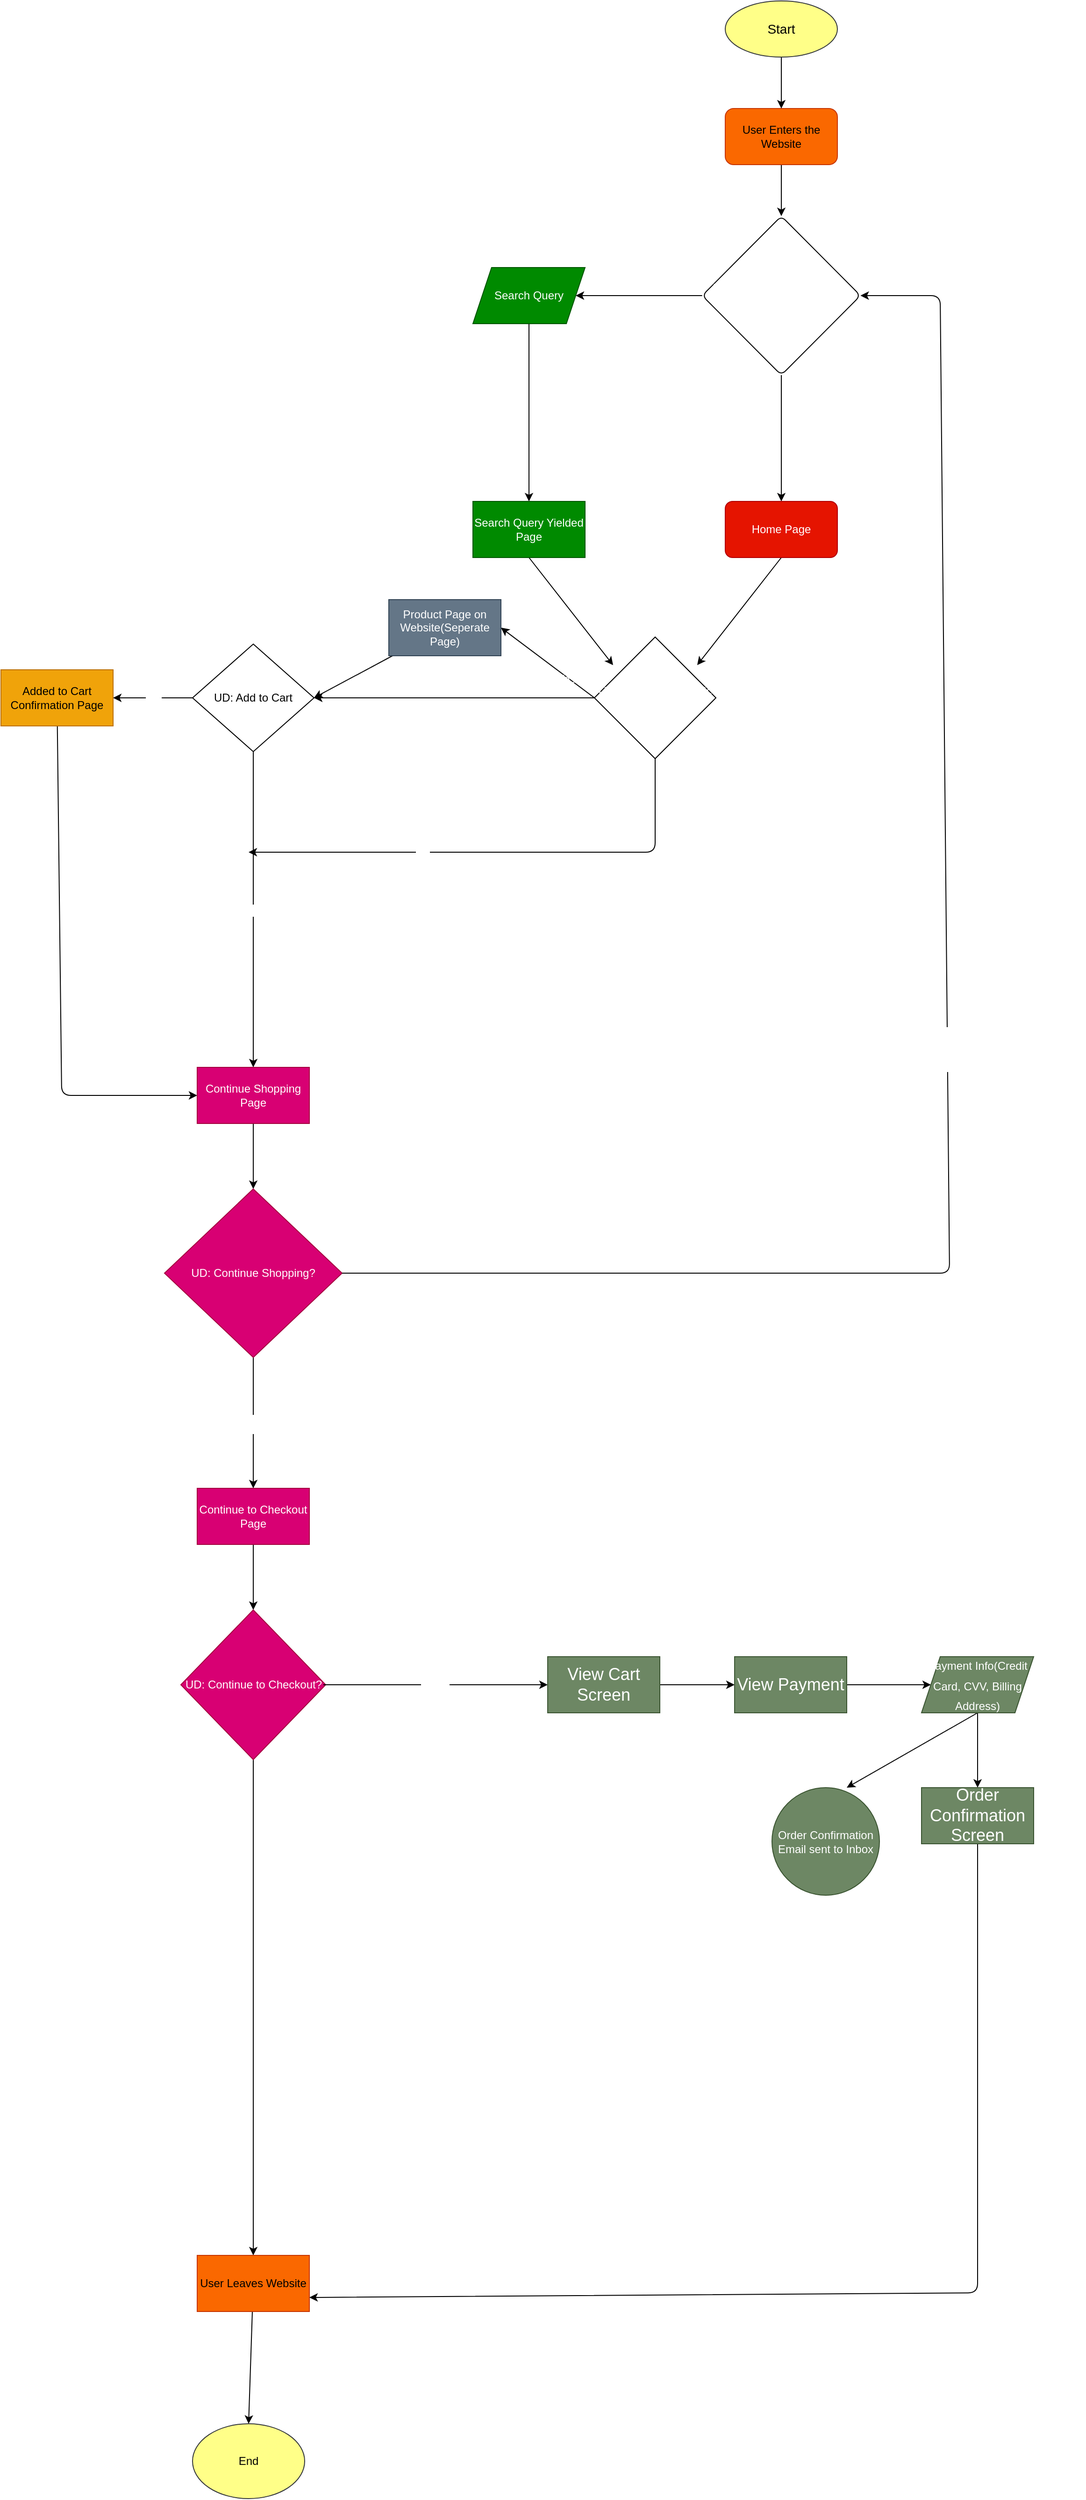 <mxfile>
    <diagram id="innCYwXkVPQivFGjWdCb" name="Page-1">
        <mxGraphModel dx="2500" dy="1617" grid="1" gridSize="10" guides="1" tooltips="1" connect="1" arrows="1" fold="1" page="1" pageScale="1" pageWidth="850" pageHeight="1100" math="0" shadow="0">
            <root>
                <mxCell id="0"/>
                <mxCell id="1" parent="0"/>
                <mxCell id="5" value="" style="edgeStyle=none;html=1;" parent="1" source="3" target="4" edge="1">
                    <mxGeometry relative="1" as="geometry"/>
                </mxCell>
                <mxCell id="3" value="User Enters the Website" style="whiteSpace=wrap;html=1;rounded=1;fillColor=#fa6800;fontColor=#000000;strokeColor=#C73500;" parent="1" vertex="1">
                    <mxGeometry x="270" y="125" width="120" height="60" as="geometry"/>
                </mxCell>
                <mxCell id="13" style="edgeStyle=none;html=1;exitX=0;exitY=0.5;exitDx=0;exitDy=0;" edge="1" parent="1" source="4">
                    <mxGeometry relative="1" as="geometry">
                        <mxPoint x="110" y="325" as="targetPoint"/>
                    </mxGeometry>
                </mxCell>
                <mxCell id="16" value="" style="edgeStyle=none;html=1;" edge="1" parent="1" source="4" target="15">
                    <mxGeometry relative="1" as="geometry"/>
                </mxCell>
                <mxCell id="4" value="&lt;div style=&quot;&quot;&gt;&lt;span style=&quot;background-color: initial;&quot;&gt;&lt;font color=&quot;#ffffff&quot; style=&quot;font-size: 14px;&quot;&gt;UD: Search for Specific Product?&lt;/font&gt;&lt;/span&gt;&lt;/div&gt;" style="rhombus;whiteSpace=wrap;html=1;rounded=1;arcSize=13;align=center;" parent="1" vertex="1">
                    <mxGeometry x="245.32" y="240" width="169.37" height="170" as="geometry"/>
                </mxCell>
                <mxCell id="10" value="Yes" style="text;html=1;strokeColor=none;fillColor=none;align=center;verticalAlign=middle;whiteSpace=wrap;rounded=0;fontSize=14;fontColor=#FFFFFF;" parent="1" vertex="1">
                    <mxGeometry x="150" y="280" width="60" height="30" as="geometry"/>
                </mxCell>
                <mxCell id="12" style="edgeStyle=none;html=1;entryX=0.5;entryY=0;entryDx=0;entryDy=0;fontSize=14;fontColor=#000000;" parent="1" source="11" target="3" edge="1">
                    <mxGeometry relative="1" as="geometry"/>
                </mxCell>
                <mxCell id="11" value="Start" style="ellipse;whiteSpace=wrap;html=1;rounded=1;fontSize=14;fillColor=#ffff88;strokeColor=#36393d;labelBorderColor=none;fontColor=#000000;" parent="1" vertex="1">
                    <mxGeometry x="270" y="10" width="120" height="60" as="geometry"/>
                </mxCell>
                <mxCell id="18" value="" style="edgeStyle=none;html=1;fontColor=#FF6666;" edge="1" parent="1" source="14" target="17">
                    <mxGeometry relative="1" as="geometry"/>
                </mxCell>
                <mxCell id="14" value="Search Query" style="shape=parallelogram;perimeter=parallelogramPerimeter;whiteSpace=wrap;html=1;fixedSize=1;fillColor=#008a00;fontColor=#ffffff;strokeColor=#005700;" vertex="1" parent="1">
                    <mxGeometry y="295" width="120" height="60" as="geometry"/>
                </mxCell>
                <mxCell id="20" style="edgeStyle=none;html=1;exitX=0.5;exitY=1;exitDx=0;exitDy=0;fontColor=#FF6666;" edge="1" parent="1" source="15">
                    <mxGeometry relative="1" as="geometry">
                        <mxPoint x="240" y="720" as="targetPoint"/>
                    </mxGeometry>
                </mxCell>
                <mxCell id="15" value="Home Page" style="whiteSpace=wrap;html=1;rounded=1;arcSize=13;fillColor=#e51400;fontColor=#ffffff;strokeColor=#B20000;" vertex="1" parent="1">
                    <mxGeometry x="270.005" y="545" width="120" height="60" as="geometry"/>
                </mxCell>
                <mxCell id="19" style="edgeStyle=none;html=1;exitX=0.5;exitY=1;exitDx=0;exitDy=0;fontColor=#FF6666;" edge="1" parent="1" source="17">
                    <mxGeometry relative="1" as="geometry">
                        <mxPoint x="150" y="720" as="targetPoint"/>
                    </mxGeometry>
                </mxCell>
                <mxCell id="17" value="Search Query Yielded Page" style="whiteSpace=wrap;html=1;fillColor=#008a00;strokeColor=#005700;fontColor=#ffffff;" vertex="1" parent="1">
                    <mxGeometry y="545" width="120" height="60" as="geometry"/>
                </mxCell>
                <mxCell id="26" style="edgeStyle=none;html=1;exitX=0;exitY=0.5;exitDx=0;exitDy=0;fontColor=#FFFFFF;entryX=1;entryY=0.5;entryDx=0;entryDy=0;" edge="1" parent="1" source="21" target="37">
                    <mxGeometry relative="1" as="geometry">
                        <mxPoint x="50" y="755" as="targetPoint"/>
                    </mxGeometry>
                </mxCell>
                <mxCell id="55" style="edgeStyle=none;html=1;entryX=1;entryY=0.5;entryDx=0;entryDy=0;fontColor=#FFFFFF;" edge="1" parent="1" source="21" target="38">
                    <mxGeometry relative="1" as="geometry"/>
                </mxCell>
                <mxCell id="21" value="&lt;font color=&quot;#ffffff&quot;&gt;UD: Viewing a Specific Product&lt;/font&gt;" style="rhombus;whiteSpace=wrap;html=1;fontColor=#FF6666;" vertex="1" parent="1">
                    <mxGeometry x="130" y="690" width="130" height="130" as="geometry"/>
                </mxCell>
                <mxCell id="22" value="No" style="text;html=1;strokeColor=none;fillColor=none;align=center;verticalAlign=middle;whiteSpace=wrap;rounded=0;fontColor=#FFFFFF;" vertex="1" parent="1">
                    <mxGeometry x="365" y="460" width="60" height="30" as="geometry"/>
                </mxCell>
                <mxCell id="27" value="Yes" style="text;html=1;strokeColor=none;fillColor=none;align=center;verticalAlign=middle;whiteSpace=wrap;rounded=0;fontColor=#FFFFFF;" vertex="1" parent="1">
                    <mxGeometry x="70" y="720" width="60" height="30" as="geometry"/>
                </mxCell>
                <mxCell id="35" value="" style="endArrow=classic;html=1;fontColor=#FFFFFF;exitX=0.5;exitY=1;exitDx=0;exitDy=0;" edge="1" parent="1" source="21">
                    <mxGeometry relative="1" as="geometry">
                        <mxPoint x="260" y="930" as="sourcePoint"/>
                        <mxPoint x="-240" y="920" as="targetPoint"/>
                        <Array as="points">
                            <mxPoint x="195" y="920"/>
                        </Array>
                    </mxGeometry>
                </mxCell>
                <mxCell id="36" value="No" style="edgeLabel;resizable=0;html=1;align=center;verticalAlign=middle;fontColor=#FFFFFF;" connectable="0" vertex="1" parent="35">
                    <mxGeometry relative="1" as="geometry">
                        <mxPoint x="-82" as="offset"/>
                    </mxGeometry>
                </mxCell>
                <mxCell id="39" style="edgeStyle=none;html=1;entryX=1;entryY=0.5;entryDx=0;entryDy=0;fontColor=#FFFFFF;" edge="1" parent="1" source="37" target="38">
                    <mxGeometry relative="1" as="geometry"/>
                </mxCell>
                <mxCell id="37" value="Product Page on Website(Seperate Page)" style="rounded=0;whiteSpace=wrap;html=1;fontColor=#ffffff;fillColor=#647687;strokeColor=#314354;" vertex="1" parent="1">
                    <mxGeometry x="-90" y="650" width="120" height="60" as="geometry"/>
                </mxCell>
                <mxCell id="38" value="UD: Add to Cart" style="rhombus;whiteSpace=wrap;html=1;rounded=0;" vertex="1" parent="1">
                    <mxGeometry x="-300" y="697.5" width="130" height="115" as="geometry"/>
                </mxCell>
                <mxCell id="56" style="edgeStyle=none;html=1;fontColor=#FFFFFF;entryX=0;entryY=0.5;entryDx=0;entryDy=0;" edge="1" parent="1" source="40" target="50">
                    <mxGeometry relative="1" as="geometry">
                        <mxPoint x="-300" y="1180" as="targetPoint"/>
                        <Array as="points">
                            <mxPoint x="-440" y="1180"/>
                        </Array>
                    </mxGeometry>
                </mxCell>
                <mxCell id="40" value="Added to Cart Confirmation Page" style="whiteSpace=wrap;html=1;rounded=0;fillColor=#f0a30a;fontColor=#000000;strokeColor=#BD7000;" vertex="1" parent="1">
                    <mxGeometry x="-505" y="725" width="120" height="60" as="geometry"/>
                </mxCell>
                <mxCell id="42" value="" style="endArrow=classic;html=1;fontColor=#FFFFFF;exitX=0;exitY=0.5;exitDx=0;exitDy=0;entryX=1;entryY=0.5;entryDx=0;entryDy=0;" edge="1" parent="1" source="38" target="40">
                    <mxGeometry relative="1" as="geometry">
                        <mxPoint x="-370" y="780" as="sourcePoint"/>
                        <mxPoint x="-270" y="780" as="targetPoint"/>
                    </mxGeometry>
                </mxCell>
                <mxCell id="43" value="Yes" style="edgeLabel;resizable=0;html=1;align=center;verticalAlign=middle;fontColor=#FFFFFF;" connectable="0" vertex="1" parent="42">
                    <mxGeometry relative="1" as="geometry"/>
                </mxCell>
                <mxCell id="47" value="" style="endArrow=classic;html=1;fontColor=#FFFFFF;exitX=0.5;exitY=1;exitDx=0;exitDy=0;" edge="1" parent="1" source="38">
                    <mxGeometry relative="1" as="geometry">
                        <mxPoint x="-240" y="810" as="sourcePoint"/>
                        <mxPoint x="-235" y="1150" as="targetPoint"/>
                    </mxGeometry>
                </mxCell>
                <mxCell id="48" value="No" style="edgeLabel;resizable=0;html=1;align=center;verticalAlign=middle;fontColor=#FFFFFF;" connectable="0" vertex="1" parent="47">
                    <mxGeometry relative="1" as="geometry"/>
                </mxCell>
                <mxCell id="52" value="" style="edgeStyle=none;html=1;fontColor=#FFFFFF;" edge="1" parent="1" source="50" target="51">
                    <mxGeometry relative="1" as="geometry"/>
                </mxCell>
                <mxCell id="50" value="Continue Shopping Page" style="rounded=0;whiteSpace=wrap;html=1;fillColor=#d80073;strokeColor=#A50040;fontColor=#ffffff;gradientColor=none;" vertex="1" parent="1">
                    <mxGeometry x="-295" y="1150" width="120" height="60" as="geometry"/>
                </mxCell>
                <mxCell id="61" value="No" style="edgeStyle=none;fontSize=18;fontColor=#FFFFFF;" edge="1" parent="1" source="51" target="60">
                    <mxGeometry relative="1" as="geometry"/>
                </mxCell>
                <mxCell id="51" value="UD: Continue Shopping?" style="rhombus;whiteSpace=wrap;html=1;fillColor=#d80073;strokeColor=#A50040;fontColor=#ffffff;rounded=0;gradientColor=none;" vertex="1" parent="1">
                    <mxGeometry x="-330" y="1280" width="190" height="180" as="geometry"/>
                </mxCell>
                <mxCell id="57" value="" style="endArrow=classic;html=1;fontColor=#FFFFFF;entryX=1;entryY=0.5;entryDx=0;entryDy=0;exitX=1;exitY=0.5;exitDx=0;exitDy=0;" edge="1" parent="1" source="51" target="4">
                    <mxGeometry relative="1" as="geometry">
                        <mxPoint x="-230" y="1460" as="sourcePoint"/>
                        <mxPoint x="500" y="201.538" as="targetPoint"/>
                        <Array as="points">
                            <mxPoint x="510" y="1370"/>
                            <mxPoint x="500" y="325"/>
                        </Array>
                    </mxGeometry>
                </mxCell>
                <mxCell id="58" value="Yes" style="edgeLabel;resizable=0;html=1;align=center;verticalAlign=middle;fontColor=#FFFFFF;gradientColor=none;fontSize=40;" connectable="0" vertex="1" parent="57">
                    <mxGeometry relative="1" as="geometry"/>
                </mxCell>
                <mxCell id="63" value="" style="edgeStyle=none;html=1;fontSize=40;fontColor=#FFFFFF;" edge="1" parent="1" source="60" target="62">
                    <mxGeometry relative="1" as="geometry"/>
                </mxCell>
                <mxCell id="60" value="Continue to Checkout Page" style="whiteSpace=wrap;html=1;fillColor=#d80073;strokeColor=#A50040;fontColor=#ffffff;rounded=0;gradientColor=none;" vertex="1" parent="1">
                    <mxGeometry x="-295" y="1600" width="120" height="60" as="geometry"/>
                </mxCell>
                <mxCell id="70" value="" style="edgeStyle=none;html=0;fontSize=18;fontColor=#FFFFFF;" edge="1" parent="1" source="62" target="69">
                    <mxGeometry relative="1" as="geometry"/>
                </mxCell>
                <mxCell id="62" value="UD: Continue to Checkout?" style="rhombus;whiteSpace=wrap;html=1;fillColor=#d80073;strokeColor=#A50040;fontColor=#ffffff;rounded=0;gradientColor=none;" vertex="1" parent="1">
                    <mxGeometry x="-312.5" y="1730" width="155" height="160" as="geometry"/>
                </mxCell>
                <mxCell id="64" value="Yes" style="endArrow=classic;fontSize=18;fontColor=#FFFFFF;" edge="1" parent="1">
                    <mxGeometry relative="1" as="geometry">
                        <mxPoint x="-160" y="1810" as="sourcePoint"/>
                        <mxPoint x="80" y="1810" as="targetPoint"/>
                    </mxGeometry>
                </mxCell>
                <mxCell id="66" value="Checkout Flow" style="text;html=1;align=center;verticalAlign=middle;resizable=0;points=[];autosize=1;strokeColor=none;fillColor=none;fontSize=18;fontColor=#FFFFFF;" vertex="1" parent="1">
                    <mxGeometry x="-50" y="1670" width="140" height="40" as="geometry"/>
                </mxCell>
                <mxCell id="67" value="CART Flow" style="text;strokeColor=none;align=center;fillColor=none;html=1;verticalAlign=middle;whiteSpace=wrap;rounded=0;fontSize=18;fontColor=#FFFFFF;" vertex="1" parent="1">
                    <mxGeometry x="-430" y="590" width="60" height="30" as="geometry"/>
                </mxCell>
                <mxCell id="68" value="Website Flow" style="text;html=1;align=center;verticalAlign=middle;resizable=0;points=[];autosize=1;strokeColor=none;fillColor=none;fontSize=18;fontColor=#FFFFFF;" vertex="1" parent="1">
                    <mxGeometry x="525" y="220" width="130" height="40" as="geometry"/>
                </mxCell>
                <mxCell id="83" style="edgeStyle=none;html=0;entryX=0.5;entryY=0;entryDx=0;entryDy=0;fontSize=12;fontColor=#000000;" edge="1" parent="1" source="69" target="82">
                    <mxGeometry relative="1" as="geometry"/>
                </mxCell>
                <mxCell id="69" value="User Leaves Website" style="whiteSpace=wrap;html=1;fillColor=#fa6800;strokeColor=#C73500;rounded=0;fontColor=#000000;" vertex="1" parent="1">
                    <mxGeometry x="-295" y="2420" width="120" height="60" as="geometry"/>
                </mxCell>
                <mxCell id="73" value="" style="edgeStyle=none;html=0;fontSize=18;fontColor=#FFFFFF;" edge="1" parent="1" source="71" target="72">
                    <mxGeometry relative="1" as="geometry"/>
                </mxCell>
                <mxCell id="71" value="View Cart Screen" style="rounded=0;whiteSpace=wrap;html=1;fontSize=18;fontColor=#ffffff;fillColor=#6d8764;strokeColor=#3A5431;" vertex="1" parent="1">
                    <mxGeometry x="80" y="1780" width="120" height="60" as="geometry"/>
                </mxCell>
                <mxCell id="75" style="edgeStyle=none;html=0;entryX=0;entryY=0.5;entryDx=0;entryDy=0;fontSize=18;fontColor=#FFFFFF;" edge="1" parent="1" source="72" target="74">
                    <mxGeometry relative="1" as="geometry"/>
                </mxCell>
                <mxCell id="72" value="View Payment" style="whiteSpace=wrap;html=1;fontSize=18;fillColor=#6d8764;strokeColor=#3A5431;fontColor=#ffffff;rounded=0;" vertex="1" parent="1">
                    <mxGeometry x="280" y="1780" width="120" height="60" as="geometry"/>
                </mxCell>
                <mxCell id="77" value="" style="edgeStyle=none;html=0;fontSize=12;fontColor=#FFFFFF;" edge="1" parent="1" source="74" target="76">
                    <mxGeometry relative="1" as="geometry"/>
                </mxCell>
                <mxCell id="78" style="edgeStyle=none;html=0;exitX=0.5;exitY=1;exitDx=0;exitDy=0;fontSize=12;fontColor=#FFFFFF;" edge="1" parent="1" source="74">
                    <mxGeometry relative="1" as="geometry">
                        <mxPoint x="400" y="1920" as="targetPoint"/>
                    </mxGeometry>
                </mxCell>
                <mxCell id="74" value="&lt;font style=&quot;font-size: 12px;&quot;&gt;Payment Info(Credit Card, CVV, Billing Address)&lt;/font&gt;" style="shape=parallelogram;perimeter=parallelogramPerimeter;whiteSpace=wrap;html=1;fixedSize=1;fontSize=18;fontColor=#ffffff;fillColor=#6d8764;strokeColor=#3A5431;" vertex="1" parent="1">
                    <mxGeometry x="480" y="1780" width="120" height="60" as="geometry"/>
                </mxCell>
                <mxCell id="80" style="edgeStyle=none;html=0;fontSize=12;fontColor=#FFFFFF;entryX=1;entryY=0.75;entryDx=0;entryDy=0;" edge="1" parent="1" source="76" target="69">
                    <mxGeometry relative="1" as="geometry">
                        <mxPoint x="540" y="2640" as="targetPoint"/>
                        <Array as="points">
                            <mxPoint x="540" y="2460"/>
                        </Array>
                    </mxGeometry>
                </mxCell>
                <mxCell id="76" value="Order Confirmation Screen" style="whiteSpace=wrap;html=1;fontSize=18;fillColor=#6d8764;strokeColor=#3A5431;fontColor=#ffffff;" vertex="1" parent="1">
                    <mxGeometry x="480" y="1920" width="120" height="60" as="geometry"/>
                </mxCell>
                <mxCell id="79" value="Order Confirmation Email sent to Inbox" style="ellipse;whiteSpace=wrap;html=1;aspect=fixed;fontSize=12;fontColor=#ffffff;fillColor=#6d8764;strokeColor=#3A5431;" vertex="1" parent="1">
                    <mxGeometry x="320" y="1920" width="115" height="115" as="geometry"/>
                </mxCell>
                <mxCell id="82" value="End" style="ellipse;whiteSpace=wrap;html=1;fontSize=12;fillColor=#ffff88;strokeColor=#36393d;fontColor=#000000;" vertex="1" parent="1">
                    <mxGeometry x="-300" y="2600" width="120" height="80" as="geometry"/>
                </mxCell>
            </root>
        </mxGraphModel>
    </diagram>
</mxfile>